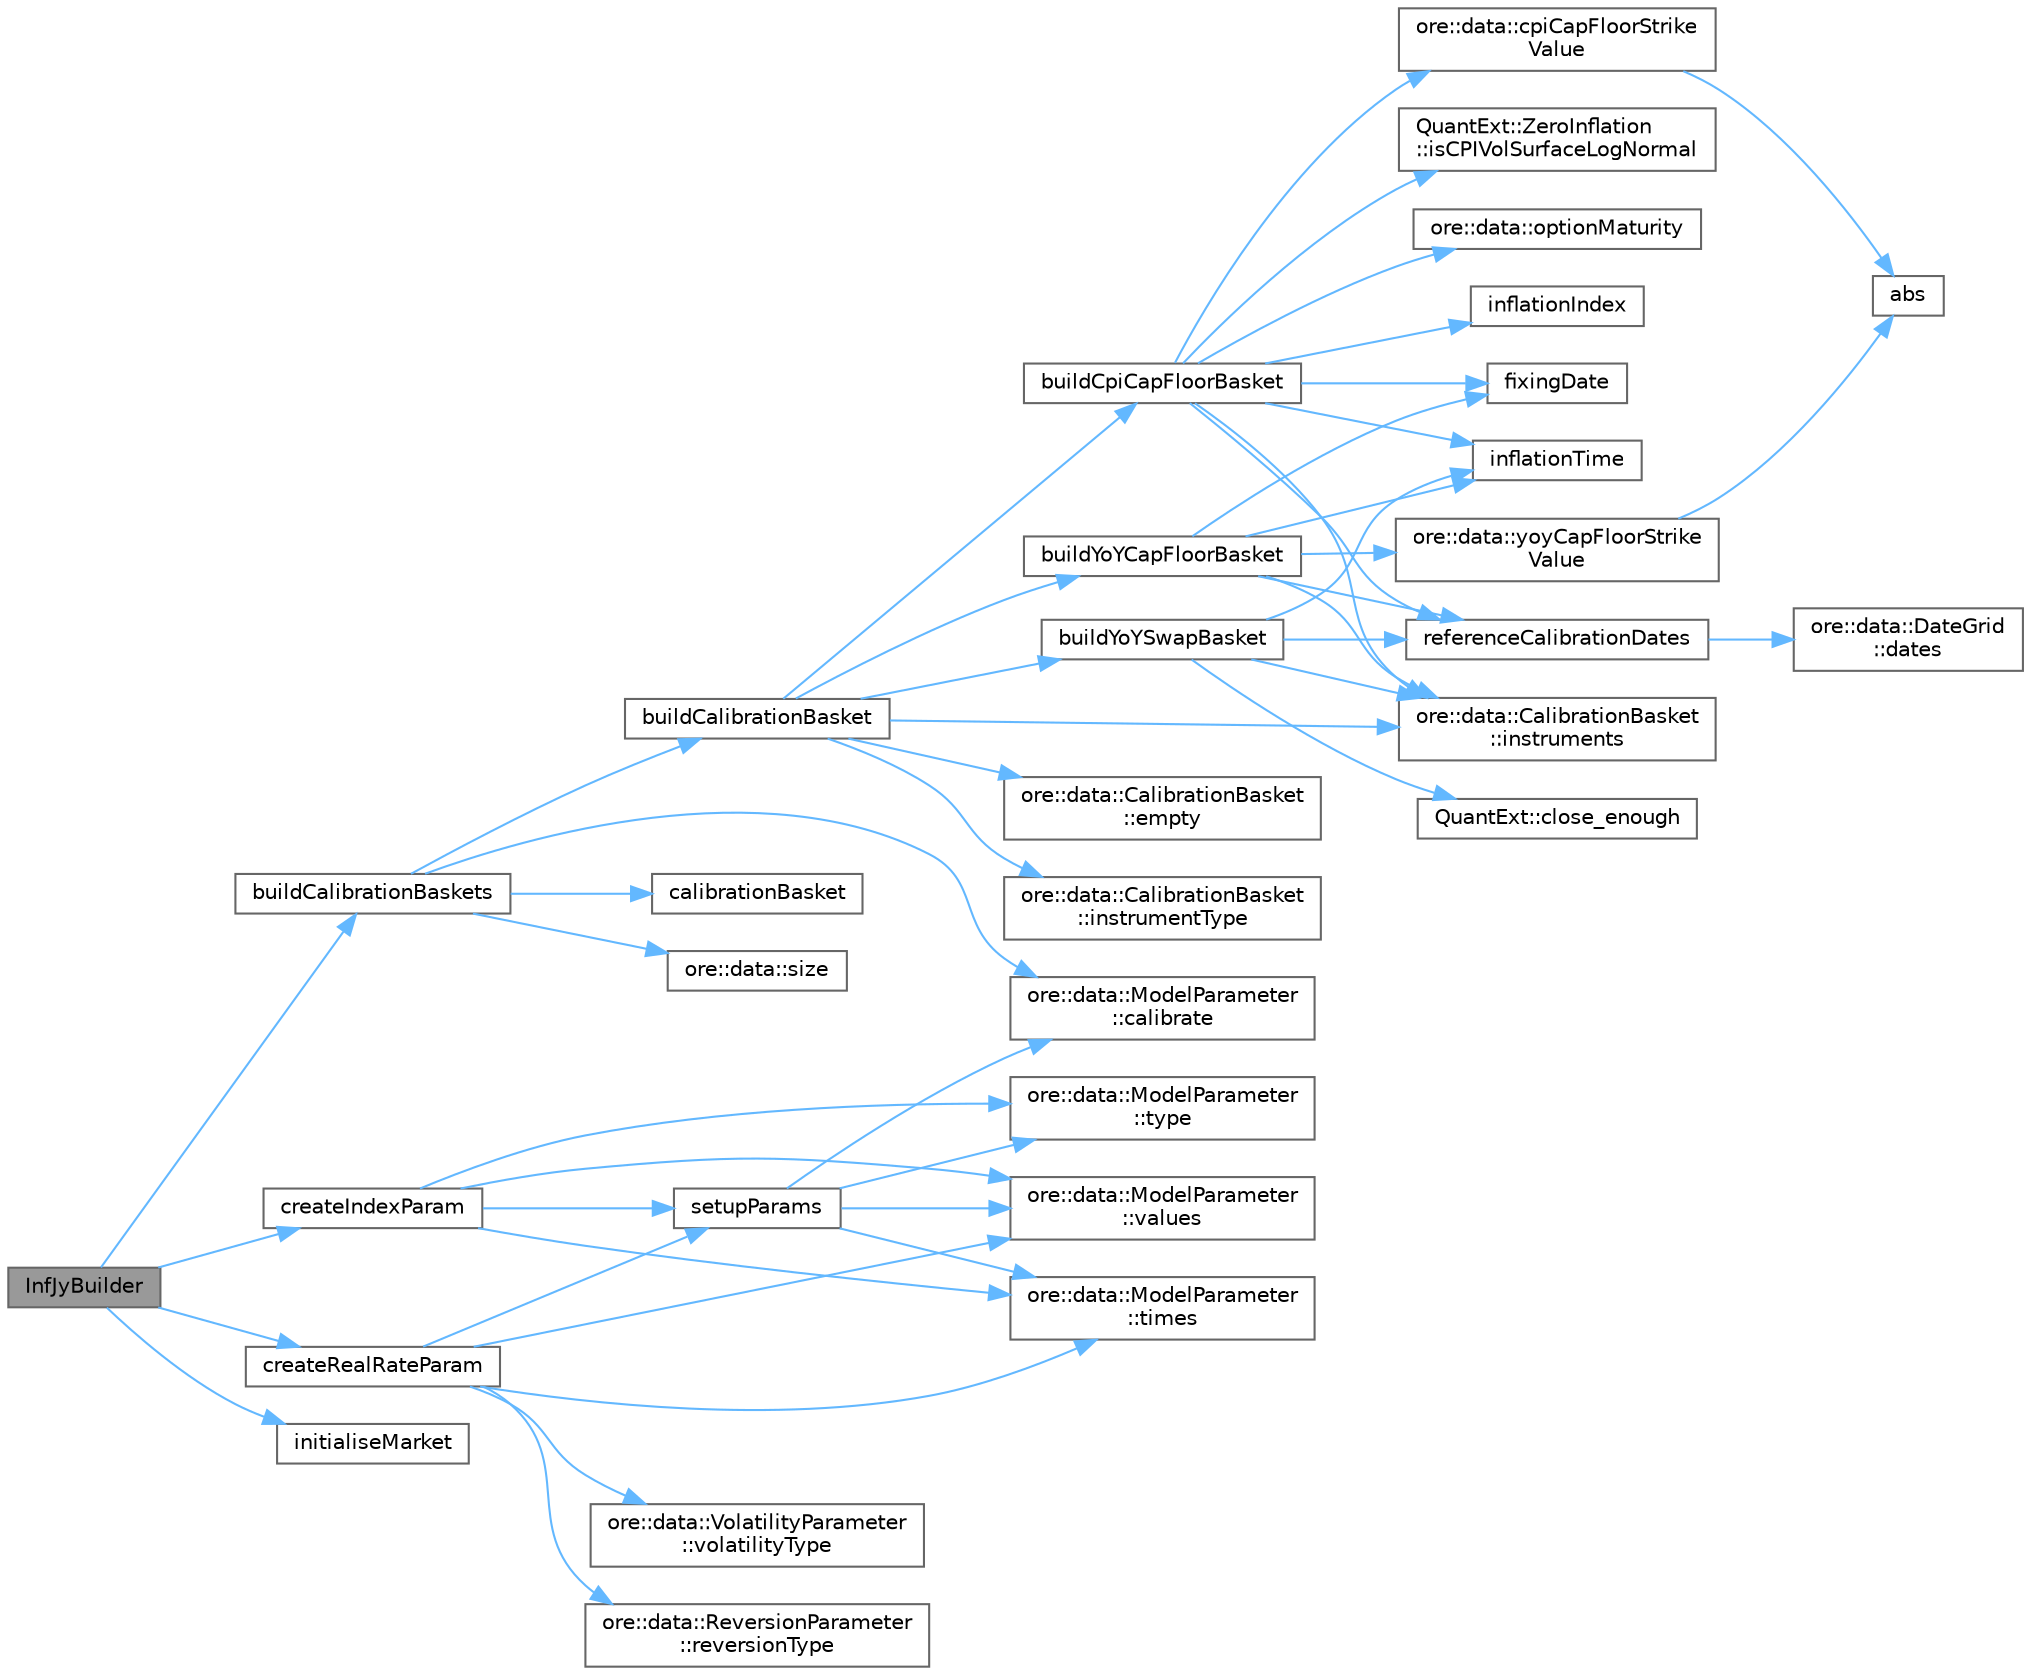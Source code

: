 digraph "InfJyBuilder"
{
 // INTERACTIVE_SVG=YES
 // LATEX_PDF_SIZE
  bgcolor="transparent";
  edge [fontname=Helvetica,fontsize=10,labelfontname=Helvetica,labelfontsize=10];
  node [fontname=Helvetica,fontsize=10,shape=box,height=0.2,width=0.4];
  rankdir="LR";
  Node1 [label="InfJyBuilder",height=0.2,width=0.4,color="gray40", fillcolor="grey60", style="filled", fontcolor="black",tooltip=" "];
  Node1 -> Node2 [color="steelblue1",style="solid"];
  Node2 [label="buildCalibrationBaskets",height=0.2,width=0.4,color="grey40", fillcolor="white", style="filled",URL="$classore_1_1data_1_1_inf_jy_builder.html#a935e1c16b02ca6dbe5e1e5f32882b2c7",tooltip="Build any calibration baskets requested by the configuration i.e. via the data_ member."];
  Node2 -> Node3 [color="steelblue1",style="solid"];
  Node3 [label="buildCalibrationBasket",height=0.2,width=0.4,color="grey40", fillcolor="white", style="filled",URL="$classore_1_1data_1_1_inf_jy_builder.html#a04274cbe5a4625db825e42c300eef575",tooltip="Build the calibration basket."];
  Node3 -> Node4 [color="steelblue1",style="solid"];
  Node4 [label="buildCpiCapFloorBasket",height=0.2,width=0.4,color="grey40", fillcolor="white", style="filled",URL="$classore_1_1data_1_1_inf_jy_builder.html#a69c1e8a74b5a706e29821a070c83907d",tooltip="Build a CPI cap floor calibration basket."];
  Node4 -> Node5 [color="steelblue1",style="solid"];
  Node5 [label="ore::data::cpiCapFloorStrike\lValue",height=0.2,width=0.4,color="grey40", fillcolor="white", style="filled",URL="$namespaceore_1_1data.html#af404ba79b74e89755049cec81e49dd61",tooltip="Return a cpi cap/floor strike value, the input strike can be of type absolute or atm forward."];
  Node5 -> Node6 [color="steelblue1",style="solid"];
  Node6 [label="abs",height=0.2,width=0.4,color="grey40", fillcolor="white", style="filled",URL="C:/dev/ORE/documentation/QuantExt/doc/quantext.tag$namespace_quant_ext.html#a9af2048ec25ea1962eda9a08b70acbc3",tooltip=" "];
  Node4 -> Node7 [color="steelblue1",style="solid"];
  Node7 [label="fixingDate",height=0.2,width=0.4,color="grey40", fillcolor="white", style="filled",URL="C:/dev/ORE/documentation/QuantExt/doc/quantext.tag$namespace_quant_ext_1_1_zero_inflation.html#a57de786c1c8988b6da9d354282b4b370",tooltip=" "];
  Node4 -> Node8 [color="steelblue1",style="solid"];
  Node8 [label="inflationIndex",height=0.2,width=0.4,color="grey40", fillcolor="white", style="filled",URL="$classore_1_1data_1_1_inf_jy_builder.html#ad22960d15d32d9e5be44c045744d8a3a",tooltip=" "];
  Node4 -> Node9 [color="steelblue1",style="solid"];
  Node9 [label="inflationTime",height=0.2,width=0.4,color="grey40", fillcolor="white", style="filled",URL="C:/dev/ORE/documentation/QuantExt/doc/quantext.tag$namespace_quant_ext.html#a78aebbc0de375f5058e2837300a8c038",tooltip=" "];
  Node4 -> Node10 [color="steelblue1",style="solid"];
  Node10 [label="ore::data::CalibrationBasket\l::instruments",height=0.2,width=0.4,color="grey40", fillcolor="white", style="filled",URL="$classore_1_1data_1_1_calibration_basket.html#aadb5e6dbce35a5826e9760541a5447f8",tooltip=" "];
  Node4 -> Node11 [color="steelblue1",style="solid"];
  Node11 [label="QuantExt::ZeroInflation\l::isCPIVolSurfaceLogNormal",height=0.2,width=0.4,color="grey40", fillcolor="white", style="filled",URL="C:/dev/ORE/documentation/QuantExt/doc/quantext.tag$namespace_quant_ext_1_1_zero_inflation.html#ad1e7470dcdc1728ec6bca3266b35c85a",tooltip=" "];
  Node4 -> Node12 [color="steelblue1",style="solid"];
  Node12 [label="ore::data::optionMaturity",height=0.2,width=0.4,color="grey40", fillcolor="white", style="filled",URL="$namespaceore_1_1data.html#aa9698dcef891a7e39357dba10d3b1276",tooltip=" "];
  Node4 -> Node13 [color="steelblue1",style="solid"];
  Node13 [label="referenceCalibrationDates",height=0.2,width=0.4,color="grey40", fillcolor="white", style="filled",URL="$classore_1_1data_1_1_inf_jy_builder.html#acc7b35fae386b8e18ed5b7a4bbe99cea",tooltip="Create the reference calibration dates."];
  Node13 -> Node14 [color="steelblue1",style="solid"];
  Node14 [label="ore::data::DateGrid\l::dates",height=0.2,width=0.4,color="grey40", fillcolor="white", style="filled",URL="$classore_1_1data_1_1_date_grid.html#aca8cf8d394b2ce6e3662fe8a9db4a466",tooltip=" "];
  Node3 -> Node15 [color="steelblue1",style="solid"];
  Node15 [label="buildYoYCapFloorBasket",height=0.2,width=0.4,color="grey40", fillcolor="white", style="filled",URL="$classore_1_1data_1_1_inf_jy_builder.html#a62a24690024d3d23ae7d3f880eef8ef2",tooltip="Build a YoY cap floor calibration basket."];
  Node15 -> Node7 [color="steelblue1",style="solid"];
  Node15 -> Node9 [color="steelblue1",style="solid"];
  Node15 -> Node10 [color="steelblue1",style="solid"];
  Node15 -> Node13 [color="steelblue1",style="solid"];
  Node15 -> Node16 [color="steelblue1",style="solid"];
  Node16 [label="ore::data::yoyCapFloorStrike\lValue",height=0.2,width=0.4,color="grey40", fillcolor="white", style="filled",URL="$namespaceore_1_1data.html#a1e1fac0190b6d1bab00cb4a76fe22b1e",tooltip="Return a yoy cap/floor strike value, the input strike can be of type absolute or atm forward."];
  Node16 -> Node6 [color="steelblue1",style="solid"];
  Node3 -> Node17 [color="steelblue1",style="solid"];
  Node17 [label="buildYoYSwapBasket",height=0.2,width=0.4,color="grey40", fillcolor="white", style="filled",URL="$classore_1_1data_1_1_inf_jy_builder.html#a133d1dc488d0f63362752706f448007e",tooltip="Build a YoY swap calibration basket."];
  Node17 -> Node18 [color="steelblue1",style="solid"];
  Node18 [label="QuantExt::close_enough",height=0.2,width=0.4,color="grey40", fillcolor="white", style="filled",URL="C:/dev/ORE/documentation/QuantExt/doc/quantext.tag$namespace_quant_ext.html#a1cab4fb6a720eff245acb9f3a7a9e7c5",tooltip=" "];
  Node17 -> Node9 [color="steelblue1",style="solid"];
  Node17 -> Node10 [color="steelblue1",style="solid"];
  Node17 -> Node13 [color="steelblue1",style="solid"];
  Node3 -> Node19 [color="steelblue1",style="solid"];
  Node19 [label="ore::data::CalibrationBasket\l::empty",height=0.2,width=0.4,color="grey40", fillcolor="white", style="filled",URL="$classore_1_1data_1_1_calibration_basket.html#a644718bb2fb240de962dc3c9a1fdf0dc",tooltip="Returns true if the calibration basket is empty."];
  Node3 -> Node10 [color="steelblue1",style="solid"];
  Node3 -> Node20 [color="steelblue1",style="solid"];
  Node20 [label="ore::data::CalibrationBasket\l::instrumentType",height=0.2,width=0.4,color="grey40", fillcolor="white", style="filled",URL="$classore_1_1data_1_1_calibration_basket.html#aa525cac0662eacaed44a94894b9a002a",tooltip=" "];
  Node2 -> Node21 [color="steelblue1",style="solid"];
  Node21 [label="ore::data::ModelParameter\l::calibrate",height=0.2,width=0.4,color="grey40", fillcolor="white", style="filled",URL="$classore_1_1data_1_1_model_parameter.html#aacf0933dd9d459ffbedbac265f3269b5",tooltip=" "];
  Node2 -> Node22 [color="steelblue1",style="solid"];
  Node22 [label="calibrationBasket",height=0.2,width=0.4,color="grey40", fillcolor="white", style="filled",URL="$classore_1_1data_1_1_inf_jy_builder.html#a3bc0c8081ffc221edaa8f90c065a2747",tooltip="Find calibration basket with parameter value equal to parameter."];
  Node2 -> Node23 [color="steelblue1",style="solid"];
  Node23 [label="ore::data::size",height=0.2,width=0.4,color="grey40", fillcolor="white", style="filled",URL="$namespaceore_1_1data.html#a777e216dee6069b548bb87da7152699e",tooltip=" "];
  Node1 -> Node24 [color="steelblue1",style="solid"];
  Node24 [label="createIndexParam",height=0.2,width=0.4,color="grey40", fillcolor="white", style="filled",URL="$classore_1_1data_1_1_inf_jy_builder.html#ac1ee56313b677fe9f5a81bd624030030",tooltip="Create the inflation index parameterisation."];
  Node24 -> Node25 [color="steelblue1",style="solid"];
  Node25 [label="setupParams",height=0.2,width=0.4,color="grey40", fillcolor="white", style="filled",URL="$classore_1_1data_1_1_inf_jy_builder.html#abc7000ad61c727a1c92edf461dfeda9e",tooltip=" "];
  Node25 -> Node21 [color="steelblue1",style="solid"];
  Node25 -> Node26 [color="steelblue1",style="solid"];
  Node26 [label="ore::data::ModelParameter\l::times",height=0.2,width=0.4,color="grey40", fillcolor="white", style="filled",URL="$classore_1_1data_1_1_model_parameter.html#a23131baceb8e12f265f04d3d772fa628",tooltip=" "];
  Node25 -> Node27 [color="steelblue1",style="solid"];
  Node27 [label="ore::data::ModelParameter\l::type",height=0.2,width=0.4,color="grey40", fillcolor="white", style="filled",URL="$classore_1_1data_1_1_model_parameter.html#a8df044e9f3b4bd3e3e5c855a7f84adbb",tooltip=" "];
  Node25 -> Node28 [color="steelblue1",style="solid"];
  Node28 [label="ore::data::ModelParameter\l::values",height=0.2,width=0.4,color="grey40", fillcolor="white", style="filled",URL="$classore_1_1data_1_1_model_parameter.html#adaf95a566e294a0739abae733b5475ee",tooltip=" "];
  Node24 -> Node26 [color="steelblue1",style="solid"];
  Node24 -> Node27 [color="steelblue1",style="solid"];
  Node24 -> Node28 [color="steelblue1",style="solid"];
  Node1 -> Node29 [color="steelblue1",style="solid"];
  Node29 [label="createRealRateParam",height=0.2,width=0.4,color="grey40", fillcolor="white", style="filled",URL="$classore_1_1data_1_1_inf_jy_builder.html#a8b5569dab308b4dac0cf78307e3189ff",tooltip="Create the real rate parameterisation."];
  Node29 -> Node30 [color="steelblue1",style="solid"];
  Node30 [label="ore::data::ReversionParameter\l::reversionType",height=0.2,width=0.4,color="grey40", fillcolor="white", style="filled",URL="$classore_1_1data_1_1_reversion_parameter.html#a8c5dd13b5a108105c52d850a097f93c5",tooltip=" "];
  Node29 -> Node25 [color="steelblue1",style="solid"];
  Node29 -> Node26 [color="steelblue1",style="solid"];
  Node29 -> Node28 [color="steelblue1",style="solid"];
  Node29 -> Node31 [color="steelblue1",style="solid"];
  Node31 [label="ore::data::VolatilityParameter\l::volatilityType",height=0.2,width=0.4,color="grey40", fillcolor="white", style="filled",URL="$classore_1_1data_1_1_volatility_parameter.html#a24ed2d5eca36f983090654744009e773",tooltip=" "];
  Node1 -> Node32 [color="steelblue1",style="solid"];
  Node32 [label="initialiseMarket",height=0.2,width=0.4,color="grey40", fillcolor="white", style="filled",URL="$classore_1_1data_1_1_inf_jy_builder.html#a653cb2f17648c48732f61cf3ceb947fb",tooltip="Attempt to initialise market data members that may be needed for building calibration instruments."];
}
